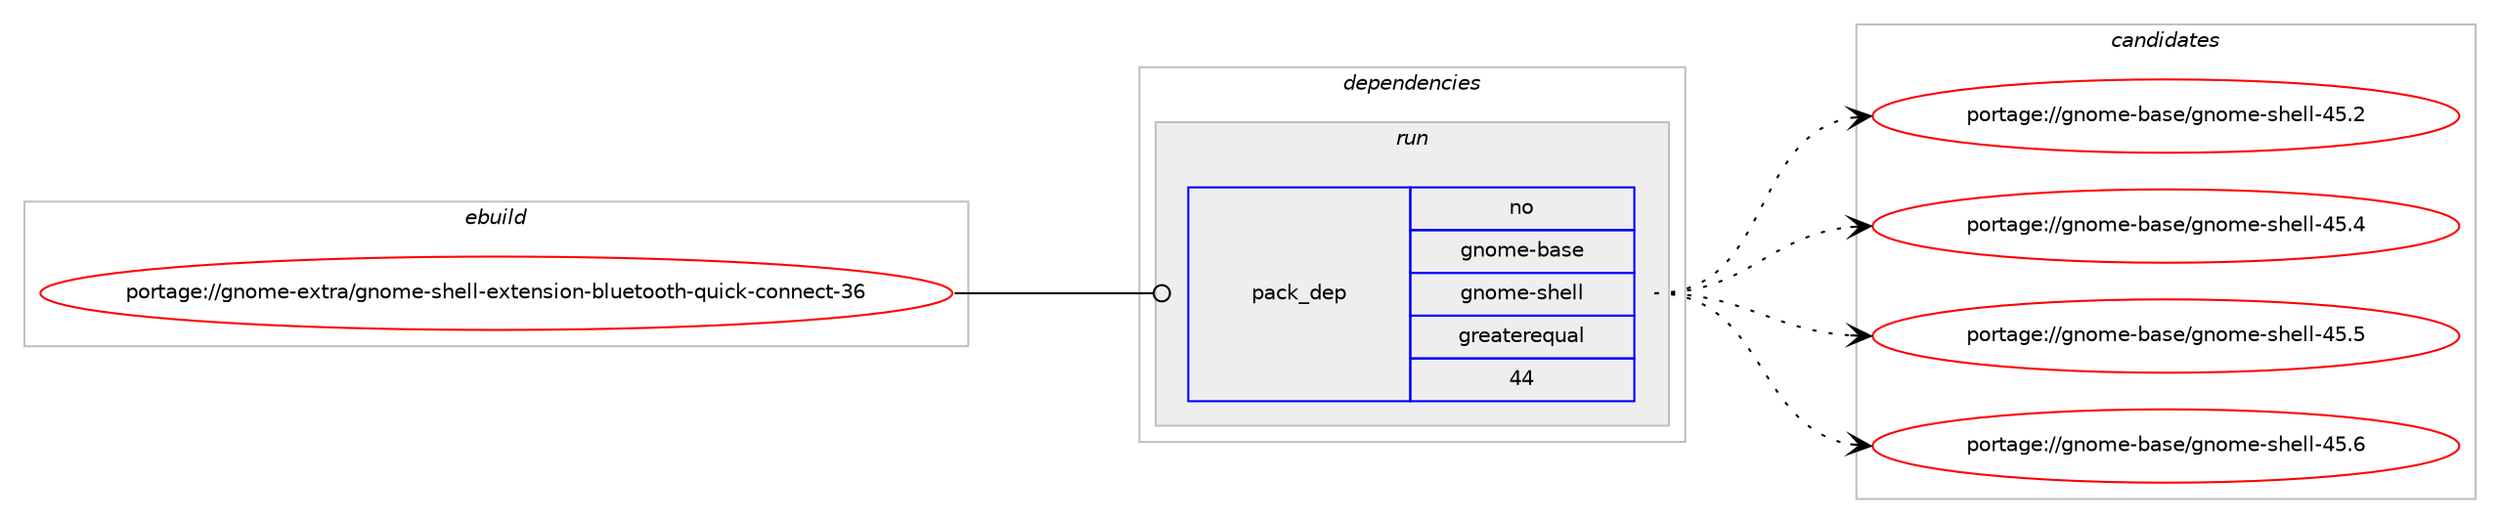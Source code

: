 digraph prolog {

# *************
# Graph options
# *************

newrank=true;
concentrate=true;
compound=true;
graph [rankdir=LR,fontname=Helvetica,fontsize=10,ranksep=1.5];#, ranksep=2.5, nodesep=0.2];
edge  [arrowhead=vee];
node  [fontname=Helvetica,fontsize=10];

# **********
# The ebuild
# **********

subgraph cluster_leftcol {
color=gray;
rank=same;
label=<<i>ebuild</i>>;
id [label="portage://gnome-extra/gnome-shell-extension-bluetooth-quick-connect-36", color=red, width=4, href="../gnome-extra/gnome-shell-extension-bluetooth-quick-connect-36.svg"];
}

# ****************
# The dependencies
# ****************

subgraph cluster_midcol {
color=gray;
label=<<i>dependencies</i>>;
subgraph cluster_compile {
fillcolor="#eeeeee";
style=filled;
label=<<i>compile</i>>;
}
subgraph cluster_compileandrun {
fillcolor="#eeeeee";
style=filled;
label=<<i>compile and run</i>>;
}
subgraph cluster_run {
fillcolor="#eeeeee";
style=filled;
label=<<i>run</i>>;
# *** BEGIN UNKNOWN DEPENDENCY TYPE (TODO) ***
# id -> package_dependency(portage://gnome-extra/gnome-shell-extension-bluetooth-quick-connect-36,run,no,app-eselect,eselect-gnome-shell-extensions,none,[,,],[],[])
# *** END UNKNOWN DEPENDENCY TYPE (TODO) ***

subgraph pack54016 {
dependency119828 [label=<<TABLE BORDER="0" CELLBORDER="1" CELLSPACING="0" CELLPADDING="4" WIDTH="220"><TR><TD ROWSPAN="6" CELLPADDING="30">pack_dep</TD></TR><TR><TD WIDTH="110">no</TD></TR><TR><TD>gnome-base</TD></TR><TR><TD>gnome-shell</TD></TR><TR><TD>greaterequal</TD></TR><TR><TD>44</TD></TR></TABLE>>, shape=none, color=blue];
}
id:e -> dependency119828:w [weight=20,style="solid",arrowhead="odot"];
# *** BEGIN UNKNOWN DEPENDENCY TYPE (TODO) ***
# id -> package_dependency(portage://gnome-extra/gnome-shell-extension-bluetooth-quick-connect-36,run,no,net-wireless,bluez,none,[,,],[],[])
# *** END UNKNOWN DEPENDENCY TYPE (TODO) ***

}
}

# **************
# The candidates
# **************

subgraph cluster_choices {
rank=same;
color=gray;
label=<<i>candidates</i>>;

subgraph choice54016 {
color=black;
nodesep=1;
choice10311011110910145989711510147103110111109101451151041011081084552534650 [label="portage://gnome-base/gnome-shell-45.2", color=red, width=4,href="../gnome-base/gnome-shell-45.2.svg"];
choice10311011110910145989711510147103110111109101451151041011081084552534652 [label="portage://gnome-base/gnome-shell-45.4", color=red, width=4,href="../gnome-base/gnome-shell-45.4.svg"];
choice10311011110910145989711510147103110111109101451151041011081084552534653 [label="portage://gnome-base/gnome-shell-45.5", color=red, width=4,href="../gnome-base/gnome-shell-45.5.svg"];
choice10311011110910145989711510147103110111109101451151041011081084552534654 [label="portage://gnome-base/gnome-shell-45.6", color=red, width=4,href="../gnome-base/gnome-shell-45.6.svg"];
dependency119828:e -> choice10311011110910145989711510147103110111109101451151041011081084552534650:w [style=dotted,weight="100"];
dependency119828:e -> choice10311011110910145989711510147103110111109101451151041011081084552534652:w [style=dotted,weight="100"];
dependency119828:e -> choice10311011110910145989711510147103110111109101451151041011081084552534653:w [style=dotted,weight="100"];
dependency119828:e -> choice10311011110910145989711510147103110111109101451151041011081084552534654:w [style=dotted,weight="100"];
}
}

}
